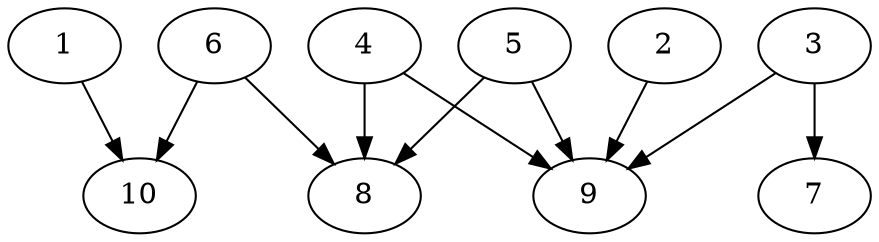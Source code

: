 // DAG automatically generated by daggen at Thu Oct  3 13:58:04 2019
// ./daggen --dot -n 10 --ccr 0.4 --fat 0.9 --regular 0.9 --density 0.6 --mindata 5242880 --maxdata 52428800 
digraph G {
  1 [size="21468160", alpha="0.13", expect_size="8587264"] 
  1 -> 10 [size ="8587264"]
  2 [size="49541120", alpha="0.05", expect_size="19816448"] 
  2 -> 9 [size ="19816448"]
  3 [size="42513920", alpha="0.18", expect_size="17005568"] 
  3 -> 7 [size ="17005568"]
  3 -> 9 [size ="17005568"]
  4 [size="32824320", alpha="0.01", expect_size="13129728"] 
  4 -> 8 [size ="13129728"]
  4 -> 9 [size ="13129728"]
  5 [size="21880320", alpha="0.16", expect_size="8752128"] 
  5 -> 8 [size ="8752128"]
  5 -> 9 [size ="8752128"]
  6 [size="20682240", alpha="0.16", expect_size="8272896"] 
  6 -> 8 [size ="8272896"]
  6 -> 10 [size ="8272896"]
  7 [size="103616000", alpha="0.05", expect_size="41446400"] 
  8 [size="66698240", alpha="0.19", expect_size="26679296"] 
  9 [size="99898880", alpha="0.09", expect_size="39959552"] 
  10 [size="70167040", alpha="0.16", expect_size="28066816"] 
}
